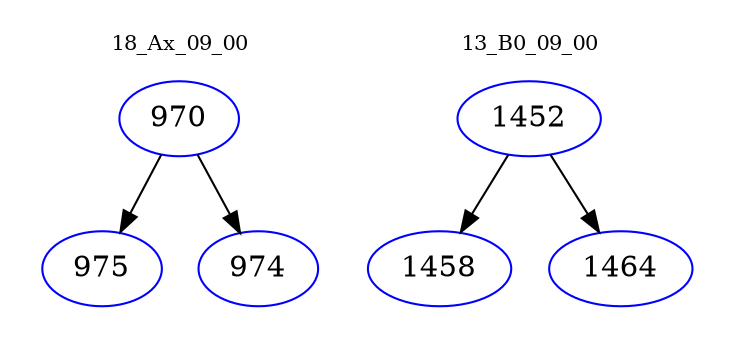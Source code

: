 digraph{
subgraph cluster_0 {
color = white
label = "18_Ax_09_00";
fontsize=10;
T0_970 [label="970", color="blue"]
T0_970 -> T0_975 [color="black"]
T0_975 [label="975", color="blue"]
T0_970 -> T0_974 [color="black"]
T0_974 [label="974", color="blue"]
}
subgraph cluster_1 {
color = white
label = "13_B0_09_00";
fontsize=10;
T1_1452 [label="1452", color="blue"]
T1_1452 -> T1_1458 [color="black"]
T1_1458 [label="1458", color="blue"]
T1_1452 -> T1_1464 [color="black"]
T1_1464 [label="1464", color="blue"]
}
}
